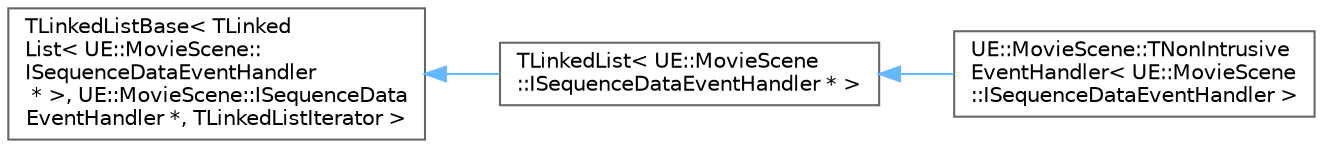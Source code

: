 digraph "Graphical Class Hierarchy"
{
 // INTERACTIVE_SVG=YES
 // LATEX_PDF_SIZE
  bgcolor="transparent";
  edge [fontname=Helvetica,fontsize=10,labelfontname=Helvetica,labelfontsize=10];
  node [fontname=Helvetica,fontsize=10,shape=box,height=0.2,width=0.4];
  rankdir="LR";
  Node0 [id="Node000000",label="TLinkedListBase\< TLinked\lList\< UE::MovieScene::\lISequenceDataEventHandler\l * \>, UE::MovieScene::ISequenceData\lEventHandler *, TLinkedListIterator \>",height=0.2,width=0.4,color="grey40", fillcolor="white", style="filled",URL="$d7/da3/classTLinkedListBase.html",tooltip=" "];
  Node0 -> Node1 [id="edge6393_Node000000_Node000001",dir="back",color="steelblue1",style="solid",tooltip=" "];
  Node1 [id="Node000001",label="TLinkedList\< UE::MovieScene\l::ISequenceDataEventHandler * \>",height=0.2,width=0.4,color="grey40", fillcolor="white", style="filled",URL="$de/dab/classTLinkedList.html",tooltip=" "];
  Node1 -> Node2 [id="edge6394_Node000001_Node000002",dir="back",color="steelblue1",style="solid",tooltip=" "];
  Node2 [id="Node000002",label="UE::MovieScene::TNonIntrusive\lEventHandler\< UE::MovieScene\l::ISequenceDataEventHandler \>",height=0.2,width=0.4,color="grey40", fillcolor="white", style="filled",URL="$dc/df2/structUE_1_1MovieScene_1_1TNonIntrusiveEventHandler.html",tooltip=" "];
}
